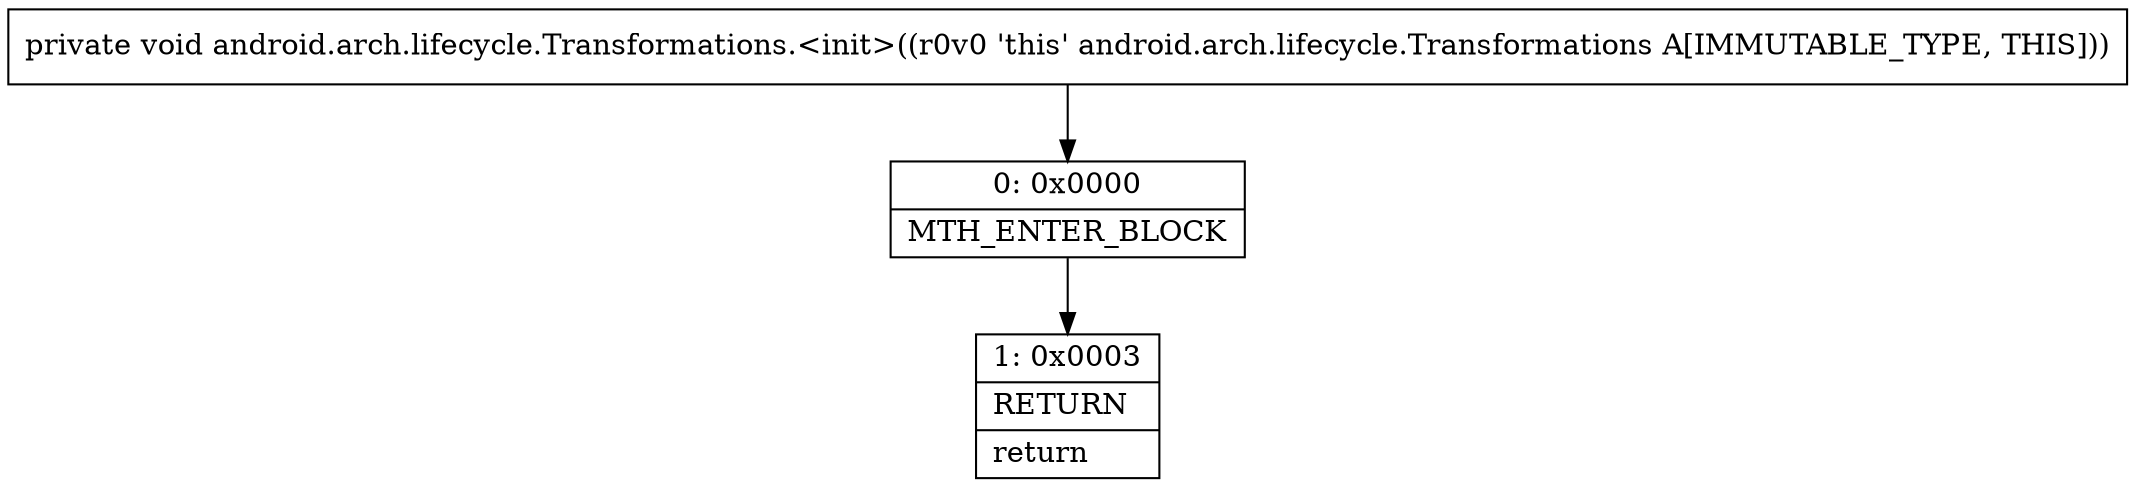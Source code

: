 digraph "CFG forandroid.arch.lifecycle.Transformations.\<init\>()V" {
Node_0 [shape=record,label="{0\:\ 0x0000|MTH_ENTER_BLOCK\l}"];
Node_1 [shape=record,label="{1\:\ 0x0003|RETURN\l|return\l}"];
MethodNode[shape=record,label="{private void android.arch.lifecycle.Transformations.\<init\>((r0v0 'this' android.arch.lifecycle.Transformations A[IMMUTABLE_TYPE, THIS])) }"];
MethodNode -> Node_0;
Node_0 -> Node_1;
}

